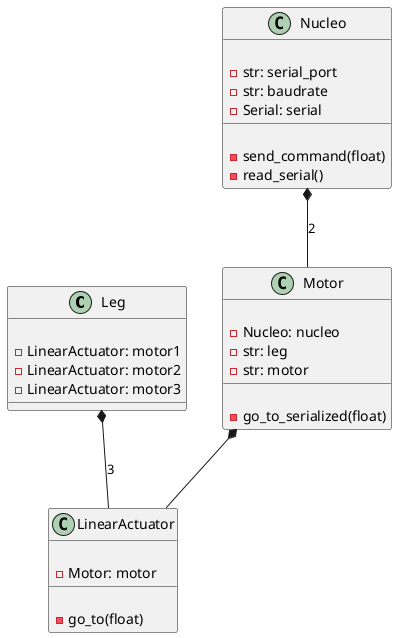 @startuml classdiag

class Leg {
    {field}
    -LinearActuator: motor1
    -LinearActuator: motor2
    -LinearActuator: motor3
}

class Nucleo {
    {field}
    -str: serial_port
    -str: baudrate
    -Serial: serial
    {method}
    -send_command(float)
    -read_serial()
}

class LinearActuator {
    {method}
    -go_to(float)
    {field}
    -Motor: motor
}

class Motor {
    {field}
    -Nucleo: nucleo
    -str: leg
    -str: motor
    {method}
    -go_to_serialized(float)
}

Nucleo *-- Motor: 2
Leg *-- LinearActuator: 3
Motor *-- LinearActuator 

@enduml